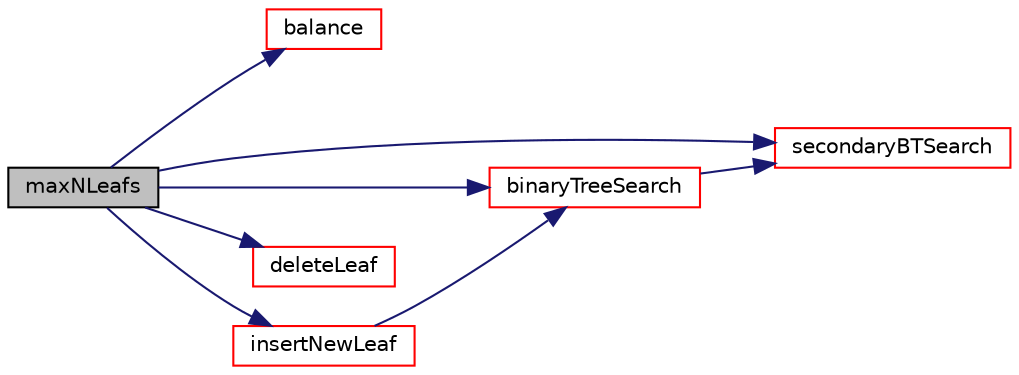 digraph "maxNLeafs"
{
  bgcolor="transparent";
  edge [fontname="Helvetica",fontsize="10",labelfontname="Helvetica",labelfontsize="10"];
  node [fontname="Helvetica",fontsize="10",shape=record];
  rankdir="LR";
  Node38 [label="maxNLeafs",height=0.2,width=0.4,color="black", fillcolor="grey75", style="filled", fontcolor="black"];
  Node38 -> Node39 [color="midnightblue",fontsize="10",style="solid",fontname="Helvetica"];
  Node39 [label="balance",height=0.2,width=0.4,color="red",URL="$a31121.html#aeceb989c9c8ba1acf0e2864e67351dc6",tooltip="Cheap balance function. "];
  Node38 -> Node53 [color="midnightblue",fontsize="10",style="solid",fontname="Helvetica"];
  Node53 [label="binaryTreeSearch",height=0.2,width=0.4,color="red",URL="$a31121.html#a62382a55514051e94bba3c0263b4be71"];
  Node53 -> Node60 [color="midnightblue",fontsize="10",style="solid",fontname="Helvetica"];
  Node60 [label="secondaryBTSearch",height=0.2,width=0.4,color="red",URL="$a31121.html#a02e5e0008790267dba0a201c194f9549"];
  Node38 -> Node69 [color="midnightblue",fontsize="10",style="solid",fontname="Helvetica"];
  Node69 [label="deleteLeaf",height=0.2,width=0.4,color="red",URL="$a31121.html#a22597380d249108b6d08474aba8a98ed",tooltip="Delete a leaf from the binary tree and reshape the binary tree for. "];
  Node38 -> Node114 [color="midnightblue",fontsize="10",style="solid",fontname="Helvetica"];
  Node114 [label="insertNewLeaf",height=0.2,width=0.4,color="red",URL="$a31121.html#a94f4a0d750cf10f8b5791750a6859483"];
  Node114 -> Node53 [color="midnightblue",fontsize="10",style="solid",fontname="Helvetica"];
  Node38 -> Node60 [color="midnightblue",fontsize="10",style="solid",fontname="Helvetica"];
}
